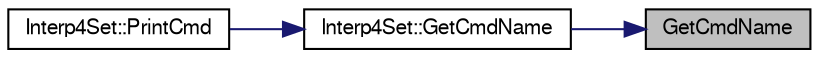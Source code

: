 digraph "GetCmdName"
{
 // LATEX_PDF_SIZE
  edge [fontname="FreeSans",fontsize="10",labelfontname="FreeSans",labelfontsize="10"];
  node [fontname="FreeSans",fontsize="10",shape=record];
  rankdir="RL";
  Node1 [label="GetCmdName",height=0.2,width=0.4,color="black", fillcolor="grey75", style="filled", fontcolor="black",tooltip=" "];
  Node1 -> Node2 [dir="back",color="midnightblue",fontsize="10",style="solid",fontname="FreeSans"];
  Node2 [label="Interp4Set::GetCmdName",height=0.2,width=0.4,color="black", fillcolor="white", style="filled",URL="$classInterp4Set.html#a7e61011caf16bc5bcdae597dc58db324",tooltip="Wyświetla nazwę polecenia."];
  Node2 -> Node3 [dir="back",color="midnightblue",fontsize="10",style="solid",fontname="FreeSans"];
  Node3 [label="Interp4Set::PrintCmd",height=0.2,width=0.4,color="black", fillcolor="white", style="filled",URL="$classInterp4Set.html#a71cdc0ef89ff18a6f2044536a8d7fead",tooltip="Wyświetla postać bieżącego polecenia (nazwę oraz wartości parametrów)"];
}
